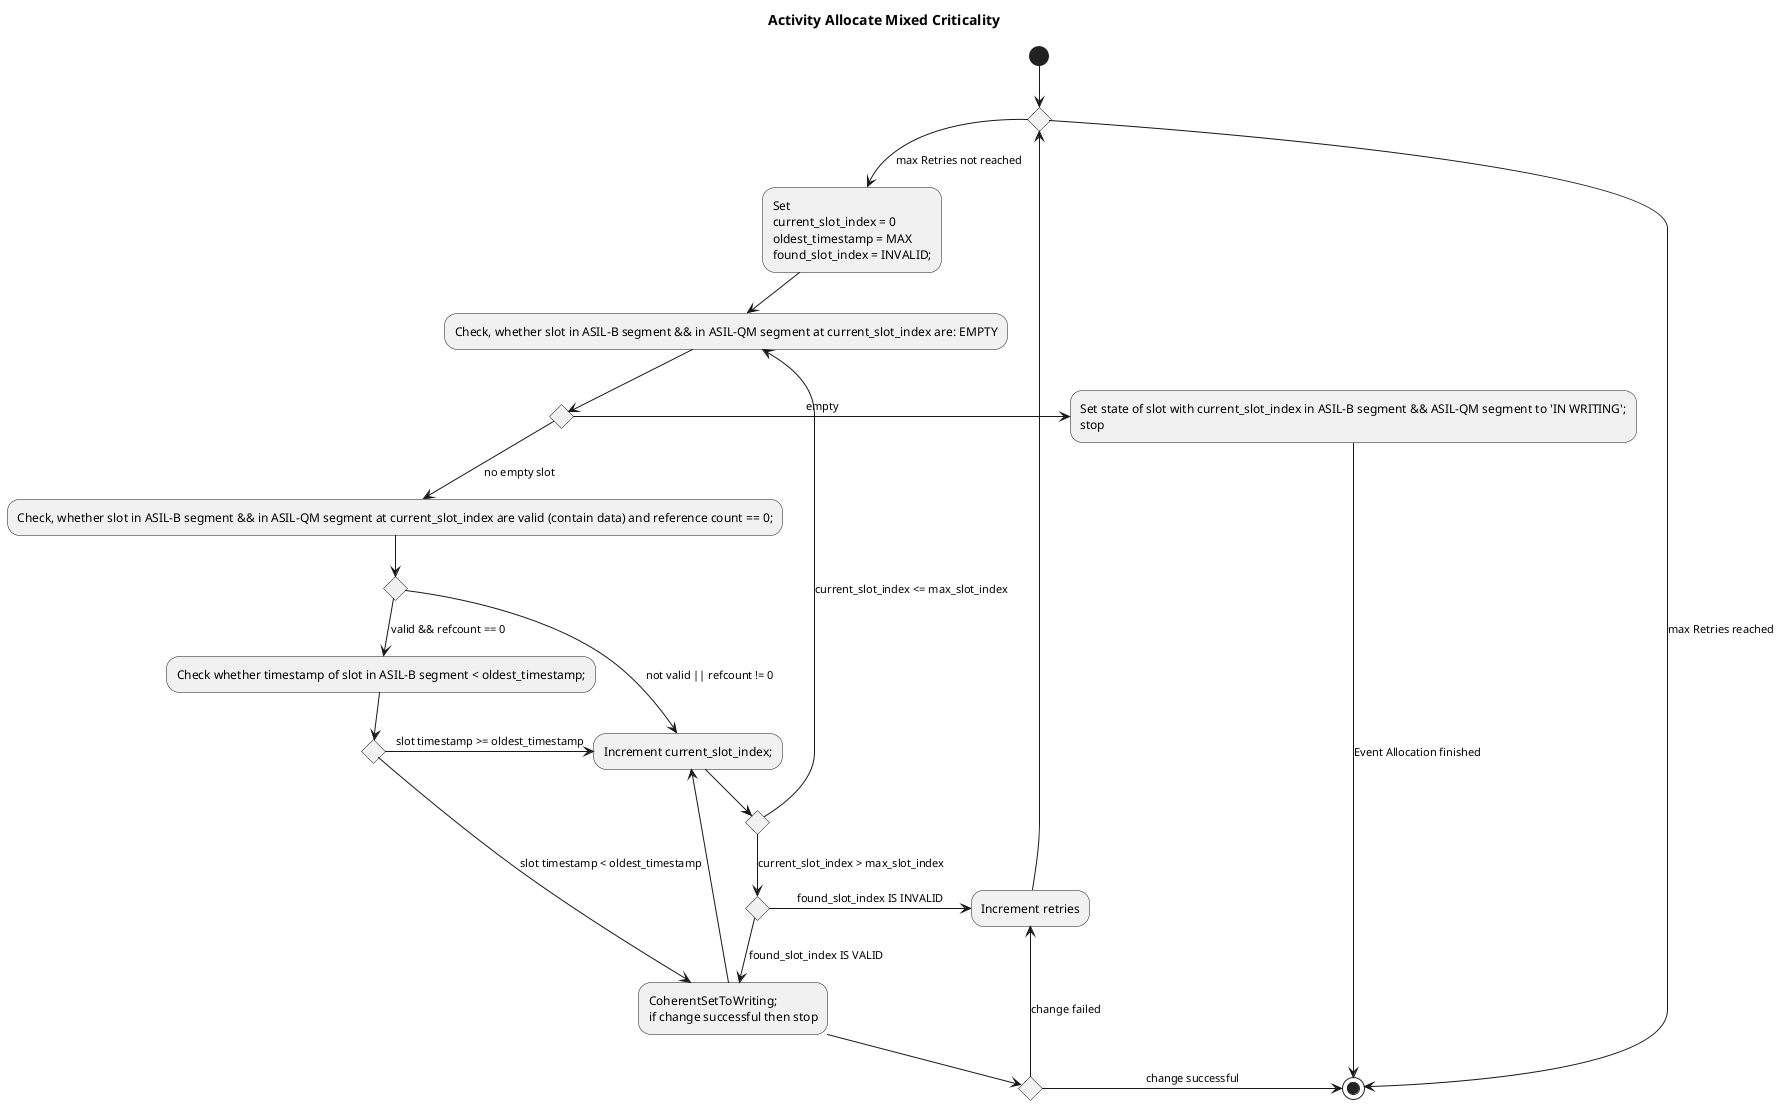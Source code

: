 @startuml lola_event_allocate_mixed_critical_activity
title "Activity Allocate Mixed Criticality"

(*) --> if "" as RetryCheck then
  -down->[max Retries reached] (*)
else
  -down->[max Retries not reached] "Set\ncurrent_slot_index = 0\noldest_timestamp = MAX\nfound_slot_index = INVALID;" as Activity_1
endif

Activity_1 -down-> "Check, whether slot in ASIL-B segment && in ASIL-QM segment at current_slot_index are: EMPTY" as Activity_2

Activity_2 -down-> if "" as EmptyCheck then
  -left->[empty] "Set state of slot with current_slot_index in ASIL-B segment && ASIL-QM segment to 'IN WRITING';\nstop" as Activity_3
  -down-> [Event Allocation finished](*)
else
  -down->[no empty slot] "Check, whether slot in ASIL-B segment && in ASIL-QM segment at current_slot_index are valid (contain data) and reference count == 0;" as Activity_4
endif

Activity_4 -down-> if "" as ValidCheck then
  -down->[valid && refcount == 0] "Check whether timestamp of slot in ASIL-B segment < oldest_timestamp;" as Activity_5
else
  -right->[not valid || refcount != 0] "Increment current_slot_index;" as Activity_6
endif

Activity_6 -up-> if "" as IncrementCheck then
  -up->[current_slot_index <= max_slot_index] Activity_2
else
  -down->[current_slot_index > max_slot_index] if "" as FoundCheck then
    -down->[found_slot_index IS VALID] "CoherentSetToWriting;\nif change successful then stop" as Activity_7
  else
    -right->[found_slot_index IS INVALID] "Increment retries" as Activity_8
    -up-> RetryCheck
  endif
endif

Activity_5 -down-> if "" as TimestampCheck then
  -down->[slot timestamp < oldest_timestamp] "Set oldest_timestamp = timestamp of slot in ASIL-B segment at current_slot_index\nfound_slot_index = current_slot_index;" as Activity_7
  -up-> Activity_6
else
  -right->[slot timestamp >= oldest_timestamp] Activity_6
endif

Activity_7 -down-> if "" as ChangeCheck then
  -right->[change successful] (*)
else
  -up->[change failed] Activity_8

@enduml